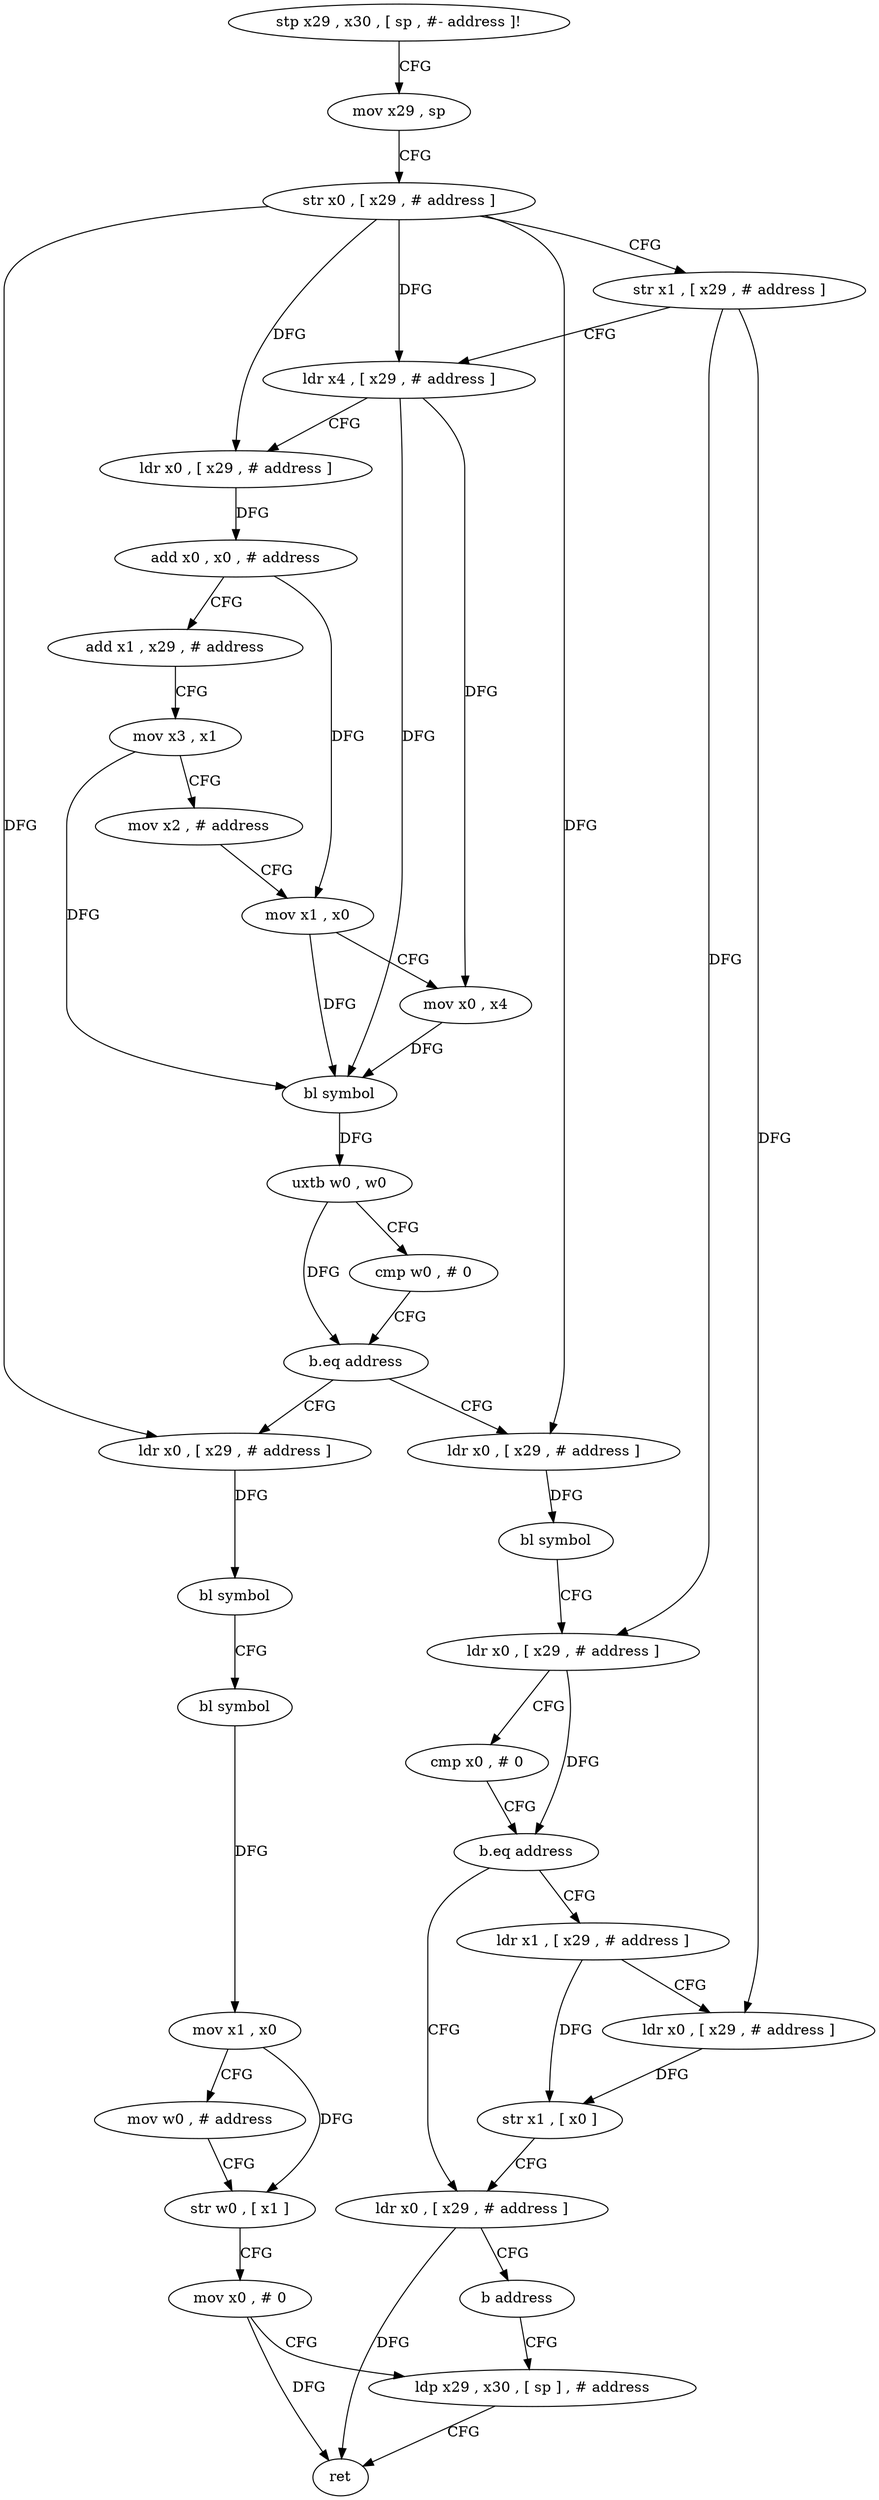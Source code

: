 digraph "func" {
"361508" [label = "stp x29 , x30 , [ sp , #- address ]!" ]
"361512" [label = "mov x29 , sp" ]
"361516" [label = "str x0 , [ x29 , # address ]" ]
"361520" [label = "str x1 , [ x29 , # address ]" ]
"361524" [label = "ldr x4 , [ x29 , # address ]" ]
"361528" [label = "ldr x0 , [ x29 , # address ]" ]
"361532" [label = "add x0 , x0 , # address" ]
"361536" [label = "add x1 , x29 , # address" ]
"361540" [label = "mov x3 , x1" ]
"361544" [label = "mov x2 , # address" ]
"361548" [label = "mov x1 , x0" ]
"361552" [label = "mov x0 , x4" ]
"361556" [label = "bl symbol" ]
"361560" [label = "uxtb w0 , w0" ]
"361564" [label = "cmp w0 , # 0" ]
"361568" [label = "b.eq address" ]
"361612" [label = "ldr x0 , [ x29 , # address ]" ]
"361572" [label = "ldr x0 , [ x29 , # address ]" ]
"361616" [label = "bl symbol" ]
"361620" [label = "bl symbol" ]
"361624" [label = "mov x1 , x0" ]
"361628" [label = "mov w0 , # address" ]
"361632" [label = "str w0 , [ x1 ]" ]
"361636" [label = "mov x0 , # 0" ]
"361640" [label = "ldp x29 , x30 , [ sp ] , # address" ]
"361576" [label = "bl symbol" ]
"361580" [label = "ldr x0 , [ x29 , # address ]" ]
"361584" [label = "cmp x0 , # 0" ]
"361588" [label = "b.eq address" ]
"361604" [label = "ldr x0 , [ x29 , # address ]" ]
"361592" [label = "ldr x1 , [ x29 , # address ]" ]
"361608" [label = "b address" ]
"361596" [label = "ldr x0 , [ x29 , # address ]" ]
"361600" [label = "str x1 , [ x0 ]" ]
"361644" [label = "ret" ]
"361508" -> "361512" [ label = "CFG" ]
"361512" -> "361516" [ label = "CFG" ]
"361516" -> "361520" [ label = "CFG" ]
"361516" -> "361524" [ label = "DFG" ]
"361516" -> "361528" [ label = "DFG" ]
"361516" -> "361612" [ label = "DFG" ]
"361516" -> "361572" [ label = "DFG" ]
"361520" -> "361524" [ label = "CFG" ]
"361520" -> "361580" [ label = "DFG" ]
"361520" -> "361596" [ label = "DFG" ]
"361524" -> "361528" [ label = "CFG" ]
"361524" -> "361552" [ label = "DFG" ]
"361524" -> "361556" [ label = "DFG" ]
"361528" -> "361532" [ label = "DFG" ]
"361532" -> "361536" [ label = "CFG" ]
"361532" -> "361548" [ label = "DFG" ]
"361536" -> "361540" [ label = "CFG" ]
"361540" -> "361544" [ label = "CFG" ]
"361540" -> "361556" [ label = "DFG" ]
"361544" -> "361548" [ label = "CFG" ]
"361548" -> "361552" [ label = "CFG" ]
"361548" -> "361556" [ label = "DFG" ]
"361552" -> "361556" [ label = "DFG" ]
"361556" -> "361560" [ label = "DFG" ]
"361560" -> "361564" [ label = "CFG" ]
"361560" -> "361568" [ label = "DFG" ]
"361564" -> "361568" [ label = "CFG" ]
"361568" -> "361612" [ label = "CFG" ]
"361568" -> "361572" [ label = "CFG" ]
"361612" -> "361616" [ label = "DFG" ]
"361572" -> "361576" [ label = "DFG" ]
"361616" -> "361620" [ label = "CFG" ]
"361620" -> "361624" [ label = "DFG" ]
"361624" -> "361628" [ label = "CFG" ]
"361624" -> "361632" [ label = "DFG" ]
"361628" -> "361632" [ label = "CFG" ]
"361632" -> "361636" [ label = "CFG" ]
"361636" -> "361640" [ label = "CFG" ]
"361636" -> "361644" [ label = "DFG" ]
"361640" -> "361644" [ label = "CFG" ]
"361576" -> "361580" [ label = "CFG" ]
"361580" -> "361584" [ label = "CFG" ]
"361580" -> "361588" [ label = "DFG" ]
"361584" -> "361588" [ label = "CFG" ]
"361588" -> "361604" [ label = "CFG" ]
"361588" -> "361592" [ label = "CFG" ]
"361604" -> "361608" [ label = "CFG" ]
"361604" -> "361644" [ label = "DFG" ]
"361592" -> "361596" [ label = "CFG" ]
"361592" -> "361600" [ label = "DFG" ]
"361608" -> "361640" [ label = "CFG" ]
"361596" -> "361600" [ label = "DFG" ]
"361600" -> "361604" [ label = "CFG" ]
}
